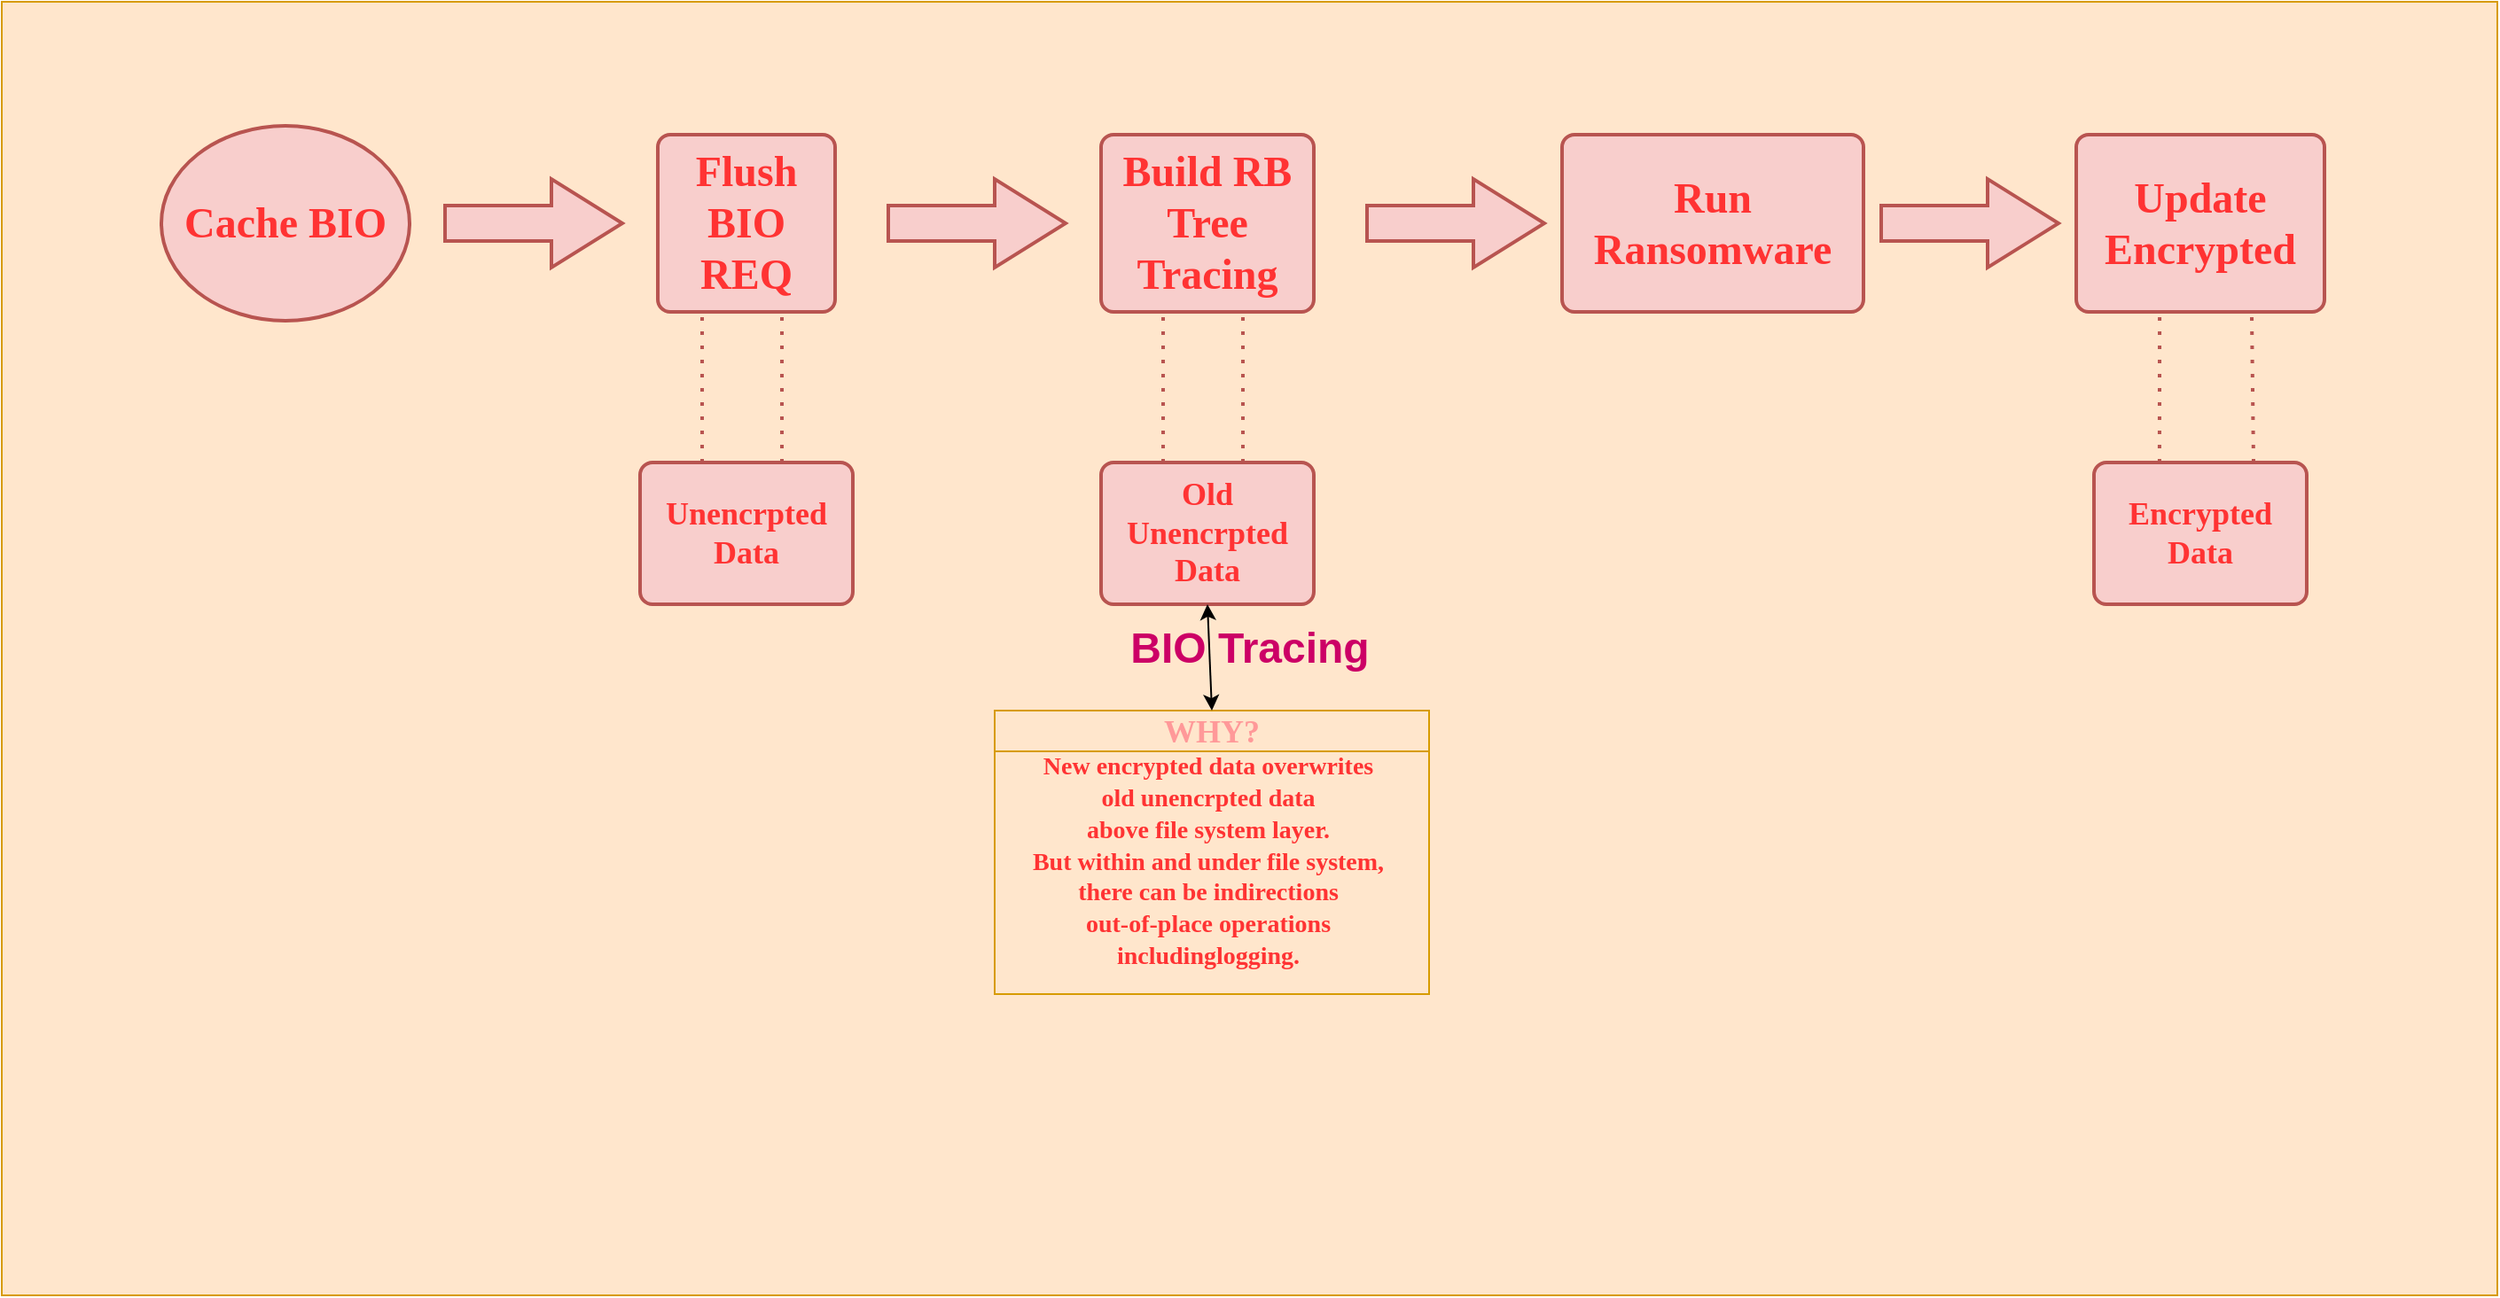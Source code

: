 <mxfile version="21.3.0" type="github">
  <diagram name="Page-1" id="6T7OruHqmSYt6A5lK9AP">
    <mxGraphModel dx="2924" dy="1124" grid="1" gridSize="10" guides="1" tooltips="1" connect="1" arrows="1" fold="1" page="1" pageScale="1" pageWidth="850" pageHeight="1100" math="0" shadow="0">
      <root>
        <mxCell id="0" />
        <mxCell id="1" parent="0" />
        <mxCell id="mhJS_L6Hgbh3yoCT0m0P-19" value="&lt;h1&gt;&lt;font color=&quot;#cc0066&quot;&gt;BIO Tracing&lt;/font&gt;&lt;/h1&gt;" style="rounded=0;whiteSpace=wrap;html=1;fillColor=#ffe6cc;strokeColor=#d79b00;" vertex="1" parent="1">
          <mxGeometry x="-50" y="270" width="1407.5" height="730" as="geometry" />
        </mxCell>
        <mxCell id="mhJS_L6Hgbh3yoCT0m0P-4" value="&lt;h1&gt;&lt;font color=&quot;#ff3333&quot; face=&quot;Georgia&quot;&gt;Cache BIO&lt;/font&gt;&lt;/h1&gt;" style="strokeWidth=2;html=1;shape=mxgraph.flowchart.start_1;whiteSpace=wrap;fillColor=#f8cecc;strokeColor=#b85450;" vertex="1" parent="1">
          <mxGeometry x="40" y="340" width="140" height="110" as="geometry" />
        </mxCell>
        <mxCell id="mhJS_L6Hgbh3yoCT0m0P-5" value="" style="verticalLabelPosition=bottom;verticalAlign=top;html=1;strokeWidth=2;shape=mxgraph.arrows2.arrow;dy=0.6;dx=40;notch=0;fillColor=#f8cecc;strokeColor=#b85450;" vertex="1" parent="1">
          <mxGeometry x="200" y="370" width="100" height="50" as="geometry" />
        </mxCell>
        <mxCell id="mhJS_L6Hgbh3yoCT0m0P-6" value="&lt;h1&gt;&lt;font color=&quot;#ff3333&quot; face=&quot;Georgia&quot;&gt;Flush BIO REQ&lt;/font&gt;&lt;/h1&gt;" style="rounded=1;whiteSpace=wrap;html=1;absoluteArcSize=1;arcSize=14;strokeWidth=2;fillColor=#f8cecc;strokeColor=#b85450;" vertex="1" parent="1">
          <mxGeometry x="320" y="345" width="100" height="100" as="geometry" />
        </mxCell>
        <mxCell id="mhJS_L6Hgbh3yoCT0m0P-8" value="" style="endArrow=none;dashed=1;html=1;dashPattern=1 3;strokeWidth=2;rounded=0;entryX=0.25;entryY=1;entryDx=0;entryDy=0;fillColor=#f8cecc;strokeColor=#b85450;" edge="1" parent="1" target="mhJS_L6Hgbh3yoCT0m0P-6">
          <mxGeometry width="50" height="50" relative="1" as="geometry">
            <mxPoint x="345" y="530" as="sourcePoint" />
            <mxPoint x="340" y="490" as="targetPoint" />
          </mxGeometry>
        </mxCell>
        <mxCell id="mhJS_L6Hgbh3yoCT0m0P-9" value="" style="endArrow=none;dashed=1;html=1;dashPattern=1 3;strokeWidth=2;rounded=0;entryX=0.25;entryY=1;entryDx=0;entryDy=0;fillColor=#f8cecc;strokeColor=#b85450;" edge="1" parent="1">
          <mxGeometry width="50" height="50" relative="1" as="geometry">
            <mxPoint x="390" y="530" as="sourcePoint" />
            <mxPoint x="390" y="445" as="targetPoint" />
          </mxGeometry>
        </mxCell>
        <mxCell id="mhJS_L6Hgbh3yoCT0m0P-10" value="&lt;h2&gt;&lt;font color=&quot;#ff3333&quot; face=&quot;Georgia&quot;&gt;Unencrpted Data&lt;/font&gt;&lt;/h2&gt;" style="rounded=1;whiteSpace=wrap;html=1;absoluteArcSize=1;arcSize=14;strokeWidth=2;fillColor=#f8cecc;strokeColor=#b85450;" vertex="1" parent="1">
          <mxGeometry x="310" y="530" width="120" height="80" as="geometry" />
        </mxCell>
        <mxCell id="mhJS_L6Hgbh3yoCT0m0P-11" value="" style="verticalLabelPosition=bottom;verticalAlign=top;html=1;strokeWidth=2;shape=mxgraph.arrows2.arrow;dy=0.6;dx=40;notch=0;fillColor=#f8cecc;strokeColor=#b85450;" vertex="1" parent="1">
          <mxGeometry x="450" y="370" width="100" height="50" as="geometry" />
        </mxCell>
        <mxCell id="mhJS_L6Hgbh3yoCT0m0P-12" value="&lt;h1&gt;&lt;font color=&quot;#ff3333&quot; face=&quot;Georgia&quot;&gt;Build RB Tree Tracing&lt;/font&gt;&lt;/h1&gt;" style="rounded=1;whiteSpace=wrap;html=1;absoluteArcSize=1;arcSize=14;strokeWidth=2;fillColor=#f8cecc;strokeColor=#b85450;" vertex="1" parent="1">
          <mxGeometry x="570" y="345" width="120" height="100" as="geometry" />
        </mxCell>
        <mxCell id="mhJS_L6Hgbh3yoCT0m0P-13" value="" style="endArrow=none;dashed=1;html=1;dashPattern=1 3;strokeWidth=2;rounded=0;entryX=0.25;entryY=1;entryDx=0;entryDy=0;fillColor=#f8cecc;strokeColor=#b85450;" edge="1" parent="1">
          <mxGeometry width="50" height="50" relative="1" as="geometry">
            <mxPoint x="605" y="530" as="sourcePoint" />
            <mxPoint x="605" y="445" as="targetPoint" />
          </mxGeometry>
        </mxCell>
        <mxCell id="mhJS_L6Hgbh3yoCT0m0P-14" value="" style="endArrow=none;dashed=1;html=1;dashPattern=1 3;strokeWidth=2;rounded=0;entryX=0.25;entryY=1;entryDx=0;entryDy=0;fillColor=#f8cecc;strokeColor=#b85450;" edge="1" parent="1">
          <mxGeometry width="50" height="50" relative="1" as="geometry">
            <mxPoint x="650" y="530" as="sourcePoint" />
            <mxPoint x="650" y="445" as="targetPoint" />
          </mxGeometry>
        </mxCell>
        <mxCell id="mhJS_L6Hgbh3yoCT0m0P-15" value="&lt;h2&gt;&lt;font color=&quot;#ff3333&quot; face=&quot;Georgia&quot;&gt;Old Unencrpted Data&lt;/font&gt;&lt;/h2&gt;" style="rounded=1;whiteSpace=wrap;html=1;absoluteArcSize=1;arcSize=14;strokeWidth=2;fillColor=#f8cecc;strokeColor=#b85450;" vertex="1" parent="1">
          <mxGeometry x="570" y="530" width="120" height="80" as="geometry" />
        </mxCell>
        <mxCell id="mhJS_L6Hgbh3yoCT0m0P-16" value="&lt;h2&gt;&lt;font color=&quot;#ff9999&quot; face=&quot;Georgia&quot;&gt;WHY?&lt;/font&gt;&lt;/h2&gt;" style="swimlane;whiteSpace=wrap;html=1;fillColor=#ffe6cc;strokeColor=#d79b00;" vertex="1" parent="1">
          <mxGeometry x="510" y="670" width="245" height="160" as="geometry" />
        </mxCell>
        <mxCell id="mhJS_L6Hgbh3yoCT0m0P-18" value="&lt;font style=&quot;font-size: 14px;&quot;&gt;&lt;font color=&quot;#ff3333&quot; face=&quot;Comic Sans MS&quot;&gt;&lt;b&gt;New encrypted data overwrites &lt;br&gt;old unencrpted data &lt;br&gt;above file system layer.&lt;br&gt;But within and under file system, &lt;br&gt;there can be indirections &lt;br&gt;out-of-place operations &lt;br&gt;includinglogging.&lt;/b&gt;&lt;/font&gt;&lt;br&gt;&lt;/font&gt;" style="text;html=1;align=center;verticalAlign=middle;resizable=0;points=[];autosize=1;strokeColor=none;fillColor=none;" vertex="1" parent="mhJS_L6Hgbh3yoCT0m0P-16">
          <mxGeometry x="-5" y="20" width="250" height="130" as="geometry" />
        </mxCell>
        <mxCell id="mhJS_L6Hgbh3yoCT0m0P-17" value="" style="endArrow=classic;startArrow=classic;html=1;rounded=0;entryX=0.5;entryY=1;entryDx=0;entryDy=0;exitX=0.5;exitY=0;exitDx=0;exitDy=0;" edge="1" parent="1" source="mhJS_L6Hgbh3yoCT0m0P-16" target="mhJS_L6Hgbh3yoCT0m0P-15">
          <mxGeometry width="50" height="50" relative="1" as="geometry">
            <mxPoint x="600" y="670" as="sourcePoint" />
            <mxPoint x="650" y="620" as="targetPoint" />
          </mxGeometry>
        </mxCell>
        <mxCell id="mhJS_L6Hgbh3yoCT0m0P-20" value="" style="verticalLabelPosition=bottom;verticalAlign=top;html=1;strokeWidth=2;shape=mxgraph.arrows2.arrow;dy=0.6;dx=40;notch=0;fillColor=#f8cecc;strokeColor=#b85450;" vertex="1" parent="1">
          <mxGeometry x="720" y="370" width="100" height="50" as="geometry" />
        </mxCell>
        <mxCell id="mhJS_L6Hgbh3yoCT0m0P-21" value="&lt;h1&gt;&lt;font color=&quot;#ff3333&quot; face=&quot;Georgia&quot;&gt;Run Ransomware&lt;/font&gt;&lt;/h1&gt;" style="rounded=1;whiteSpace=wrap;html=1;absoluteArcSize=1;arcSize=14;strokeWidth=2;fillColor=#f8cecc;strokeColor=#b85450;" vertex="1" parent="1">
          <mxGeometry x="830" y="345" width="170" height="100" as="geometry" />
        </mxCell>
        <mxCell id="mhJS_L6Hgbh3yoCT0m0P-25" value="&lt;h1&gt;&lt;font color=&quot;#ff3333&quot; face=&quot;Georgia&quot;&gt;Update Encrypted&lt;/font&gt;&lt;/h1&gt;" style="rounded=1;whiteSpace=wrap;html=1;absoluteArcSize=1;arcSize=14;strokeWidth=2;fillColor=#f8cecc;strokeColor=#b85450;" vertex="1" parent="1">
          <mxGeometry x="1120" y="345" width="140" height="100" as="geometry" />
        </mxCell>
        <mxCell id="mhJS_L6Hgbh3yoCT0m0P-26" value="" style="endArrow=none;dashed=1;html=1;dashPattern=1 3;strokeWidth=2;rounded=0;fillColor=#f8cecc;strokeColor=#b85450;exitX=0.308;exitY=0;exitDx=0;exitDy=0;exitPerimeter=0;entryX=0.336;entryY=1;entryDx=0;entryDy=0;entryPerimeter=0;" edge="1" parent="1" target="mhJS_L6Hgbh3yoCT0m0P-25" source="mhJS_L6Hgbh3yoCT0m0P-28">
          <mxGeometry width="50" height="50" relative="1" as="geometry">
            <mxPoint x="1155" y="530" as="sourcePoint" />
            <mxPoint x="1167" y="450" as="targetPoint" />
          </mxGeometry>
        </mxCell>
        <mxCell id="mhJS_L6Hgbh3yoCT0m0P-27" value="" style="endArrow=none;dashed=1;html=1;dashPattern=1 3;strokeWidth=2;rounded=0;fillColor=#f8cecc;strokeColor=#b85450;exitX=0.75;exitY=0;exitDx=0;exitDy=0;entryX=0.707;entryY=1.01;entryDx=0;entryDy=0;entryPerimeter=0;" edge="1" parent="1" source="mhJS_L6Hgbh3yoCT0m0P-28" target="mhJS_L6Hgbh3yoCT0m0P-25">
          <mxGeometry width="50" height="50" relative="1" as="geometry">
            <mxPoint x="1200" y="530" as="sourcePoint" />
            <mxPoint x="1220" y="450" as="targetPoint" />
          </mxGeometry>
        </mxCell>
        <mxCell id="mhJS_L6Hgbh3yoCT0m0P-28" value="&lt;h2&gt;&lt;font color=&quot;#ff3333&quot; face=&quot;Georgia&quot;&gt;Encrypted Data&lt;/font&gt;&lt;/h2&gt;" style="rounded=1;whiteSpace=wrap;html=1;absoluteArcSize=1;arcSize=14;strokeWidth=2;fillColor=#f8cecc;strokeColor=#b85450;" vertex="1" parent="1">
          <mxGeometry x="1130" y="530" width="120" height="80" as="geometry" />
        </mxCell>
        <mxCell id="mhJS_L6Hgbh3yoCT0m0P-29" value="" style="verticalLabelPosition=bottom;verticalAlign=top;html=1;strokeWidth=2;shape=mxgraph.arrows2.arrow;dy=0.6;dx=40;notch=0;fillColor=#f8cecc;strokeColor=#b85450;" vertex="1" parent="1">
          <mxGeometry x="1010" y="370" width="100" height="50" as="geometry" />
        </mxCell>
      </root>
    </mxGraphModel>
  </diagram>
</mxfile>
